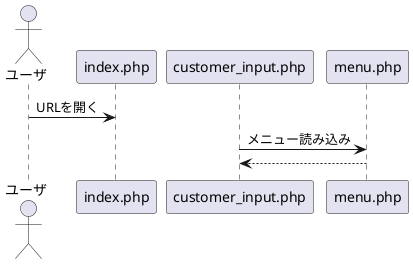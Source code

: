 @startuml トップ画面を表示する
actor ユーザ
ユーザ -> index.php:URLを開く

customer_input.php -> menu.php:メニュー読み込み 
customer_input.php <-- menu.php: 

@enduml